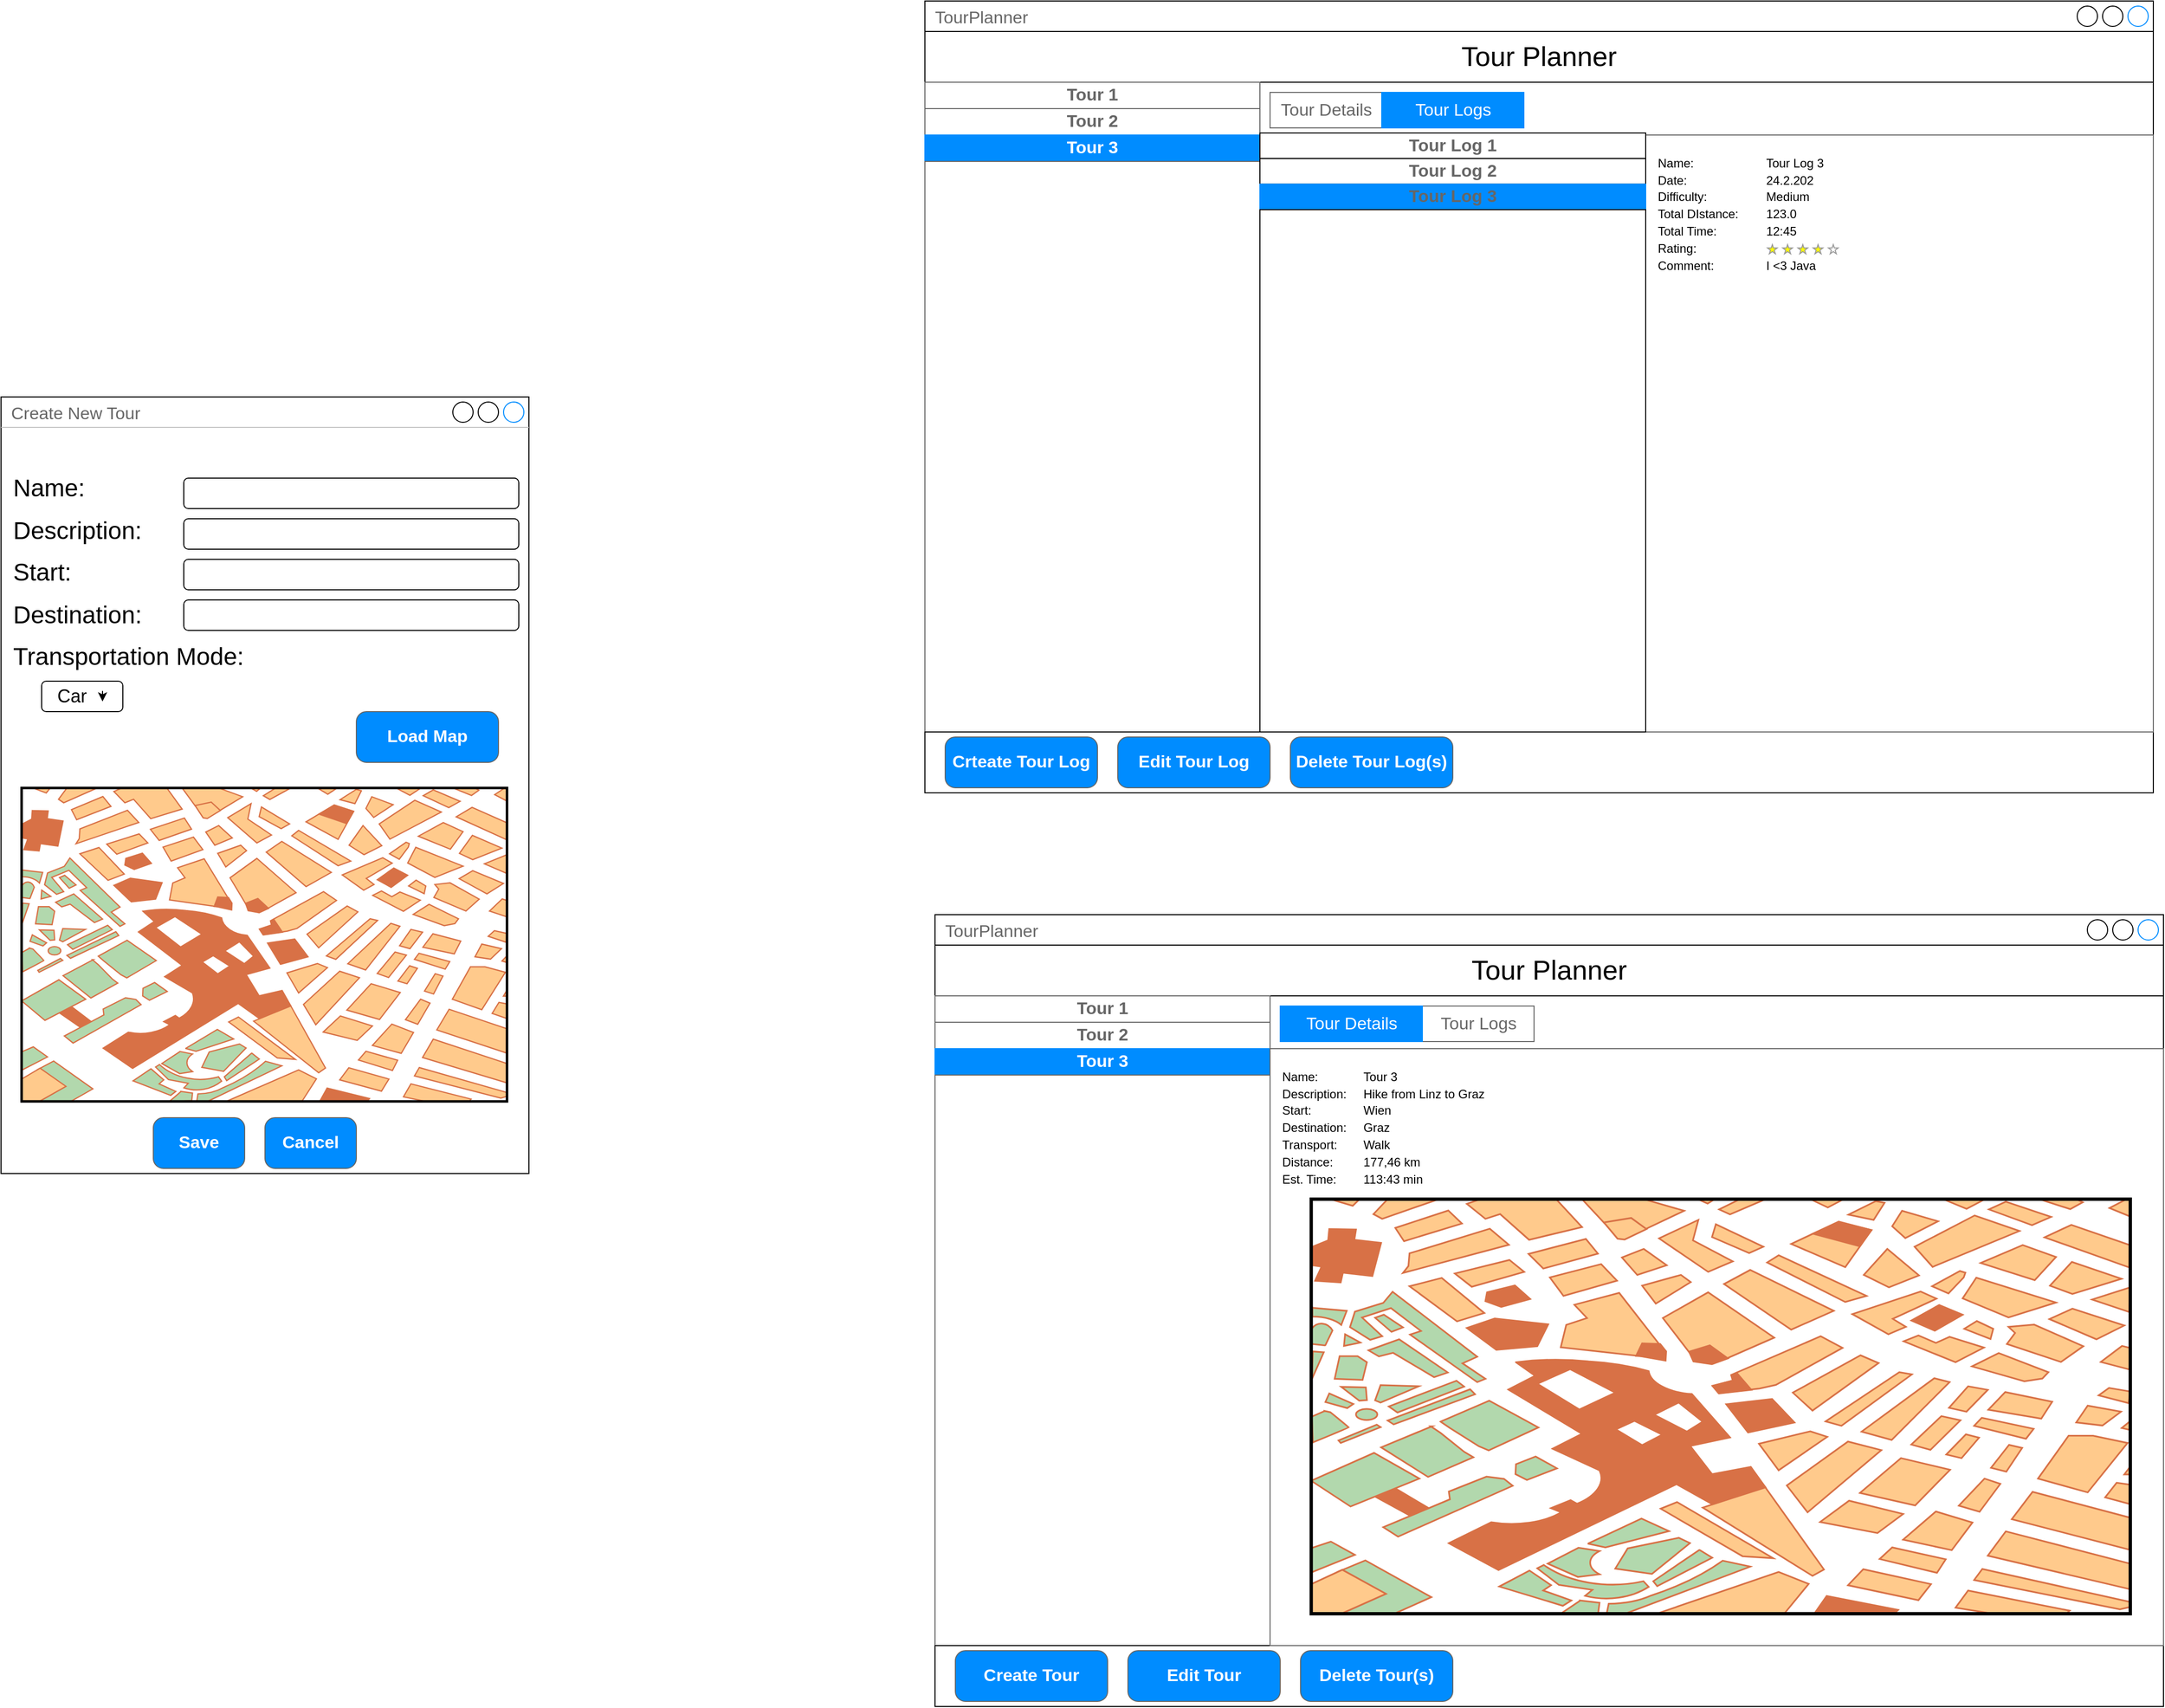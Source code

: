<mxfile version="26.0.16">
  <diagram name="Page-1" id="03018318-947c-dd8e-b7a3-06fadd420f32">
    <mxGraphModel dx="5234" dy="871" grid="1" gridSize="10" guides="1" tooltips="1" connect="1" arrows="1" fold="1" page="1" pageScale="1" pageWidth="1100" pageHeight="850" background="#ffffff" math="0" shadow="0">
      <root>
        <mxCell id="0" />
        <mxCell id="1" parent="0" />
        <mxCell id="rQqdEyX6MSEGRScpXds9-1" value="TourPlanner" style="strokeWidth=1;shadow=0;dashed=0;align=center;html=1;shape=mxgraph.mockup.containers.window;align=left;verticalAlign=top;spacingLeft=8;strokeColor2=#008cff;strokeColor3=#c4c4c4;fontColor=#666666;mainText=;fontSize=17;labelBackgroundColor=none;whiteSpace=wrap;" parent="1" vertex="1">
          <mxGeometry x="-2400" y="20" width="1210" height="780" as="geometry" />
        </mxCell>
        <mxCell id="rQqdEyX6MSEGRScpXds9-2" value="&lt;font style=&quot;font-size: 27px;&quot;&gt;Tour Planner&lt;/font&gt;" style="rounded=0;whiteSpace=wrap;html=1;" parent="1" vertex="1">
          <mxGeometry x="-2400" y="50" width="1210" height="50" as="geometry" />
        </mxCell>
        <mxCell id="rQqdEyX6MSEGRScpXds9-3" value="" style="swimlane;strokeColor=#666666;swimlaneFillColor=#FFFFFF;fillColor=#ffffff;fontColor=#008CFF;fontStyle=0;childLayout=stackLayout;horizontal=1;startSize=0;horizontalStack=0;resizeParent=1;resizeParentMax=0;resizeLast=0;collapsible=0;marginBottom=0;whiteSpace=wrap;html=1;fontSize=17;" parent="1" vertex="1">
          <mxGeometry x="-2400" y="100" width="330" height="640" as="geometry" />
        </mxCell>
        <mxCell id="rQqdEyX6MSEGRScpXds9-4" value="Tour 1" style="text;spacing=0;strokeColor=inherit;align=center;verticalAlign=middle;overflow=hidden;points=[[0,0.5],[1,0.5]];portConstraint=eastwest;rotatable=0;whiteSpace=wrap;html=1;fillColor=inherit;fontColor=#666666;fontStyle=1;fontSize=17;" parent="rQqdEyX6MSEGRScpXds9-3" vertex="1">
          <mxGeometry width="330" height="26" as="geometry" />
        </mxCell>
        <mxCell id="rQqdEyX6MSEGRScpXds9-5" value="Tour 2" style="text;spacing=0;strokeColor=inherit;align=center;verticalAlign=middle;overflow=hidden;points=[[0,0.5],[1,0.5]];portConstraint=eastwest;rotatable=0;whiteSpace=wrap;html=1;rSize=5;fillColor=inherit;fontStyle=1;fontColor=#666666;fontSize=17;" parent="rQqdEyX6MSEGRScpXds9-3" vertex="1">
          <mxGeometry y="26" width="330" height="26" as="geometry" />
        </mxCell>
        <mxCell id="rQqdEyX6MSEGRScpXds9-6" value="Tour 3" style="text;spacing=0;strokeColor=#008CFF;align=center;verticalAlign=middle;overflow=hidden;points=[[0,0.5],[1,0.5]];portConstraint=eastwest;rotatable=0;whiteSpace=wrap;html=1;rSize=5;fillColor=#008CFF;fontStyle=1;fontColor=#ffffff;fontSize=17;" parent="rQqdEyX6MSEGRScpXds9-3" vertex="1">
          <mxGeometry y="52" width="330" height="26" as="geometry" />
        </mxCell>
        <mxCell id="rQqdEyX6MSEGRScpXds9-7" value="" style="text;spacing=0;strokeColor=inherit;align=center;verticalAlign=middle;overflow=hidden;points=[[0,0.5],[1,0.5]];portConstraint=eastwest;rotatable=0;whiteSpace=wrap;html=1;fillColor=inherit;fontStyle=1;fontColor=#666666;fontSize=17;" parent="rQqdEyX6MSEGRScpXds9-3" vertex="1">
          <mxGeometry y="78" width="330" height="562" as="geometry" />
        </mxCell>
        <mxCell id="rQqdEyX6MSEGRScpXds9-9" value="" style="rounded=0;whiteSpace=wrap;html=1;" parent="1" vertex="1">
          <mxGeometry x="-2400" y="740" width="1210" height="60" as="geometry" />
        </mxCell>
        <mxCell id="rQqdEyX6MSEGRScpXds9-10" value="Crteate Tour Log" style="strokeWidth=1;shadow=0;dashed=0;align=center;html=1;shape=mxgraph.mockup.buttons.button;strokeColor=#666666;fontColor=#ffffff;mainText=;buttonStyle=round;fontSize=17;fontStyle=1;fillColor=#008cff;whiteSpace=wrap;" parent="1" vertex="1">
          <mxGeometry x="-2380" y="745" width="150" height="50" as="geometry" />
        </mxCell>
        <mxCell id="rQqdEyX6MSEGRScpXds9-11" value="Edit Tour Log" style="strokeWidth=1;shadow=0;dashed=0;align=center;html=1;shape=mxgraph.mockup.buttons.button;strokeColor=#666666;fontColor=#ffffff;mainText=;buttonStyle=round;fontSize=17;fontStyle=1;fillColor=#008cff;whiteSpace=wrap;" parent="1" vertex="1">
          <mxGeometry x="-2210" y="745" width="150" height="50" as="geometry" />
        </mxCell>
        <mxCell id="rQqdEyX6MSEGRScpXds9-12" value="Delete Tour Log(s)" style="strokeWidth=1;shadow=0;dashed=0;align=center;html=1;shape=mxgraph.mockup.buttons.button;strokeColor=#666666;fontColor=#ffffff;mainText=;buttonStyle=round;fontSize=17;fontStyle=1;fillColor=#008cff;whiteSpace=wrap;" parent="1" vertex="1">
          <mxGeometry x="-2040" y="745" width="160" height="50" as="geometry" />
        </mxCell>
        <mxCell id="rQqdEyX6MSEGRScpXds9-13" value="" style="strokeWidth=1;shadow=0;dashed=0;align=center;html=1;shape=mxgraph.mockup.containers.marginRect2;rectMarginTop=32;strokeColor=#666666;gradientColor=none;whiteSpace=wrap;" parent="1" vertex="1">
          <mxGeometry x="-2070" y="120" width="880" height="620" as="geometry" />
        </mxCell>
        <mxCell id="rQqdEyX6MSEGRScpXds9-14" value="Tour Details" style="strokeColor=inherit;fillColor=inherit;gradientColor=inherit;strokeWidth=1;shadow=0;dashed=0;align=center;html=1;shape=mxgraph.mockup.containers.rrect;rSize=0;fontSize=17;fontColor=#666666;gradientColor=none;" parent="rQqdEyX6MSEGRScpXds9-13" vertex="1">
          <mxGeometry width="110" height="35" relative="1" as="geometry">
            <mxPoint x="10" y="-10" as="offset" />
          </mxGeometry>
        </mxCell>
        <mxCell id="rQqdEyX6MSEGRScpXds9-15" value="Tour Logs" style="strokeWidth=1;shadow=0;dashed=0;align=center;html=1;shape=mxgraph.mockup.containers.rrect;rSize=0;fontSize=17;fontColor=#ffffff;strokeColor=#008cff;fillColor=#008cff;" parent="rQqdEyX6MSEGRScpXds9-13" vertex="1">
          <mxGeometry width="140" height="35" relative="1" as="geometry">
            <mxPoint x="120" y="-10" as="offset" />
          </mxGeometry>
        </mxCell>
        <mxCell id="rQqdEyX6MSEGRScpXds9-25" value="" style="swimlane;strokeColor=default;swimlaneFillColor=#FFFFFF;fillColor=#ffffff;fontColor=#008CFF;fontStyle=0;childLayout=stackLayout;horizontal=1;startSize=0;horizontalStack=0;resizeParent=1;resizeParentMax=0;resizeLast=0;collapsible=0;marginBottom=0;whiteSpace=wrap;html=1;fontSize=17;swimlaneLine=1;" parent="rQqdEyX6MSEGRScpXds9-13" vertex="1">
          <mxGeometry y="30" width="380" height="590.003" as="geometry" />
        </mxCell>
        <mxCell id="rQqdEyX6MSEGRScpXds9-26" value="Tour Log 1" style="text;spacing=0;strokeColor=inherit;align=center;verticalAlign=middle;overflow=hidden;points=[[0,0.5],[1,0.5]];portConstraint=eastwest;rotatable=0;whiteSpace=wrap;html=1;fillColor=inherit;fontColor=#666666;fontStyle=1;fontSize=17;" parent="rQqdEyX6MSEGRScpXds9-25" vertex="1">
          <mxGeometry width="380" height="25.188" as="geometry" />
        </mxCell>
        <mxCell id="rQqdEyX6MSEGRScpXds9-27" value="Tour Log 2" style="text;spacing=0;strokeColor=inherit;align=center;verticalAlign=middle;overflow=hidden;points=[[0,0.5],[1,0.5]];portConstraint=eastwest;rotatable=0;whiteSpace=wrap;html=1;rSize=5;fillColor=inherit;fontStyle=1;fontColor=#666666;fontSize=17;" parent="rQqdEyX6MSEGRScpXds9-25" vertex="1">
          <mxGeometry y="25.188" width="380" height="25.188" as="geometry" />
        </mxCell>
        <mxCell id="rQqdEyX6MSEGRScpXds9-28" value="&lt;span style=&quot;color: rgb(102, 102, 102);&quot;&gt;Tour Log 3&lt;/span&gt;" style="text;spacing=0;strokeColor=#008CFF;align=center;verticalAlign=middle;overflow=hidden;points=[[0,0.5],[1,0.5]];portConstraint=eastwest;rotatable=0;whiteSpace=wrap;html=1;rSize=5;fillColor=#008CFF;fontStyle=1;fontColor=#ffffff;fontSize=17;" parent="rQqdEyX6MSEGRScpXds9-25" vertex="1">
          <mxGeometry y="50.375" width="380" height="25.188" as="geometry" />
        </mxCell>
        <mxCell id="rQqdEyX6MSEGRScpXds9-29" value="" style="text;spacing=0;strokeColor=inherit;align=center;verticalAlign=middle;overflow=hidden;points=[[0,0.5],[1,0.5]];portConstraint=eastwest;rotatable=0;whiteSpace=wrap;html=1;fillColor=inherit;fontStyle=1;fontColor=#666666;fontSize=17;" parent="rQqdEyX6MSEGRScpXds9-25" vertex="1">
          <mxGeometry y="75.562" width="380" height="514.44" as="geometry" />
        </mxCell>
        <mxCell id="rQqdEyX6MSEGRScpXds9-32" value="&lt;div style=&quot;line-height: 140%;&quot;&gt;Name:&lt;span style=&quot;white-space: pre;&quot;&gt;&#x9;&lt;/span&gt;&lt;span style=&quot;white-space: pre;&quot;&gt;&#x9;&lt;/span&gt;&lt;span style=&quot;white-space: pre;&quot;&gt;&#x9;&lt;/span&gt;Tour Log 3&lt;br&gt;Date:&lt;span style=&quot;white-space: pre;&quot;&gt;&#x9;&lt;/span&gt;&amp;nbsp;&lt;span style=&quot;white-space: pre;&quot;&gt;&#x9;&lt;span style=&quot;white-space: pre;&quot;&gt;&#x9;&lt;/span&gt;&lt;/span&gt;24.2.202&lt;br&gt;Difficulty:&lt;span style=&quot;white-space: pre;&quot;&gt;&#x9;&lt;/span&gt;&lt;span style=&quot;white-space: pre;&quot;&gt;&lt;span style=&quot;white-space: pre;&quot;&gt;&#x9;&lt;span style=&quot;white-space: pre;&quot;&gt;&#x9;&lt;/span&gt;&lt;/span&gt;&lt;/span&gt;Medium&lt;br&gt;Total DIstance:&lt;span style=&quot;white-space: pre;&quot;&gt;&#x9;&lt;/span&gt;123.0&lt;br&gt;&lt;div&gt;Total Time: &lt;span style=&quot;white-space: pre;&quot;&gt;&#x9;&lt;/span&gt;&lt;span style=&quot;white-space: pre;&quot;&gt;&#x9;&lt;/span&gt;12:45&lt;br&gt;Rating:&lt;span style=&quot;white-space: pre;&quot;&gt;&#x9;&lt;/span&gt;&lt;span style=&quot;white-space: pre;&quot;&gt;&#x9;&lt;/span&gt;&lt;span style=&quot;white-space: pre;&quot;&gt;&#x9;&lt;/span&gt;&lt;br&gt;Comment:&lt;span style=&quot;white-space: pre;&quot;&gt;&#x9;&lt;/span&gt;&lt;span style=&quot;white-space: pre;&quot;&gt;&#x9;&lt;/span&gt;I &amp;lt;3 Java&lt;/div&gt;&lt;/div&gt;" style="text;html=1;align=left;verticalAlign=middle;whiteSpace=wrap;rounded=0;" parent="rQqdEyX6MSEGRScpXds9-13" vertex="1">
          <mxGeometry x="390" y="40" width="360" height="140" as="geometry" />
        </mxCell>
        <mxCell id="rQqdEyX6MSEGRScpXds9-56" value="" style="verticalLabelPosition=bottom;shadow=0;dashed=0;align=center;html=1;verticalAlign=top;strokeWidth=1;shape=mxgraph.mockup.misc.rating;strokeColor=#999999;fillColor=#ffff00;emptyFillColor=#ffffff;grade=4;ratingScale=5;ratingStyle=star;" parent="rQqdEyX6MSEGRScpXds9-13" vertex="1">
          <mxGeometry x="500" y="140" width="100" height="10" as="geometry" />
        </mxCell>
        <mxCell id="rQqdEyX6MSEGRScpXds9-35" value="TourPlanner" style="strokeWidth=1;shadow=0;dashed=0;align=center;html=1;shape=mxgraph.mockup.containers.window;align=left;verticalAlign=top;spacingLeft=8;strokeColor2=#008cff;strokeColor3=#c4c4c4;fontColor=#666666;mainText=;fontSize=17;labelBackgroundColor=none;whiteSpace=wrap;" parent="1" vertex="1">
          <mxGeometry x="-2390" y="920" width="1210" height="780" as="geometry" />
        </mxCell>
        <mxCell id="rQqdEyX6MSEGRScpXds9-36" value="&lt;font style=&quot;font-size: 27px;&quot;&gt;Tour Planner&lt;/font&gt;" style="rounded=0;whiteSpace=wrap;html=1;" parent="1" vertex="1">
          <mxGeometry x="-2390" y="950" width="1210" height="50" as="geometry" />
        </mxCell>
        <mxCell id="rQqdEyX6MSEGRScpXds9-37" value="" style="swimlane;strokeColor=#666666;swimlaneFillColor=#FFFFFF;fillColor=#ffffff;fontColor=#008CFF;fontStyle=0;childLayout=stackLayout;horizontal=1;startSize=0;horizontalStack=0;resizeParent=1;resizeParentMax=0;resizeLast=0;collapsible=0;marginBottom=0;whiteSpace=wrap;html=1;fontSize=17;" parent="1" vertex="1">
          <mxGeometry x="-2390" y="1000" width="330" height="640" as="geometry" />
        </mxCell>
        <mxCell id="rQqdEyX6MSEGRScpXds9-38" value="Tour 1" style="text;spacing=0;strokeColor=inherit;align=center;verticalAlign=middle;overflow=hidden;points=[[0,0.5],[1,0.5]];portConstraint=eastwest;rotatable=0;whiteSpace=wrap;html=1;fillColor=inherit;fontColor=#666666;fontStyle=1;fontSize=17;" parent="rQqdEyX6MSEGRScpXds9-37" vertex="1">
          <mxGeometry width="330" height="26" as="geometry" />
        </mxCell>
        <mxCell id="rQqdEyX6MSEGRScpXds9-39" value="Tour 2" style="text;spacing=0;strokeColor=inherit;align=center;verticalAlign=middle;overflow=hidden;points=[[0,0.5],[1,0.5]];portConstraint=eastwest;rotatable=0;whiteSpace=wrap;html=1;rSize=5;fillColor=inherit;fontStyle=1;fontColor=#666666;fontSize=17;" parent="rQqdEyX6MSEGRScpXds9-37" vertex="1">
          <mxGeometry y="26" width="330" height="26" as="geometry" />
        </mxCell>
        <mxCell id="rQqdEyX6MSEGRScpXds9-40" value="Tour 3" style="text;spacing=0;strokeColor=#008CFF;align=center;verticalAlign=middle;overflow=hidden;points=[[0,0.5],[1,0.5]];portConstraint=eastwest;rotatable=0;whiteSpace=wrap;html=1;rSize=5;fillColor=#008CFF;fontStyle=1;fontColor=#ffffff;fontSize=17;" parent="rQqdEyX6MSEGRScpXds9-37" vertex="1">
          <mxGeometry y="52" width="330" height="26" as="geometry" />
        </mxCell>
        <mxCell id="rQqdEyX6MSEGRScpXds9-41" value="" style="text;spacing=0;strokeColor=inherit;align=center;verticalAlign=middle;overflow=hidden;points=[[0,0.5],[1,0.5]];portConstraint=eastwest;rotatable=0;whiteSpace=wrap;html=1;fillColor=inherit;fontStyle=1;fontColor=#666666;fontSize=17;" parent="rQqdEyX6MSEGRScpXds9-37" vertex="1">
          <mxGeometry y="78" width="330" height="562" as="geometry" />
        </mxCell>
        <mxCell id="rQqdEyX6MSEGRScpXds9-42" value="" style="rounded=0;whiteSpace=wrap;html=1;" parent="1" vertex="1">
          <mxGeometry x="-2390" y="1640" width="1210" height="60" as="geometry" />
        </mxCell>
        <mxCell id="rQqdEyX6MSEGRScpXds9-43" value="Create Tour" style="strokeWidth=1;shadow=0;dashed=0;align=center;html=1;shape=mxgraph.mockup.buttons.button;strokeColor=#666666;fontColor=#ffffff;mainText=;buttonStyle=round;fontSize=17;fontStyle=1;fillColor=#008cff;whiteSpace=wrap;" parent="1" vertex="1">
          <mxGeometry x="-2370" y="1645" width="150" height="50" as="geometry" />
        </mxCell>
        <mxCell id="rQqdEyX6MSEGRScpXds9-44" value="Edit Tour" style="strokeWidth=1;shadow=0;dashed=0;align=center;html=1;shape=mxgraph.mockup.buttons.button;strokeColor=#666666;fontColor=#ffffff;mainText=;buttonStyle=round;fontSize=17;fontStyle=1;fillColor=#008cff;whiteSpace=wrap;" parent="1" vertex="1">
          <mxGeometry x="-2200" y="1645" width="150" height="50" as="geometry" />
        </mxCell>
        <mxCell id="rQqdEyX6MSEGRScpXds9-45" value="Delete Tour(s)" style="strokeWidth=1;shadow=0;dashed=0;align=center;html=1;shape=mxgraph.mockup.buttons.button;strokeColor=#666666;fontColor=#ffffff;mainText=;buttonStyle=round;fontSize=17;fontStyle=1;fillColor=#008cff;whiteSpace=wrap;" parent="1" vertex="1">
          <mxGeometry x="-2030" y="1645" width="150" height="50" as="geometry" />
        </mxCell>
        <mxCell id="rQqdEyX6MSEGRScpXds9-46" value="" style="strokeWidth=1;shadow=0;dashed=0;align=center;html=1;shape=mxgraph.mockup.containers.marginRect2;rectMarginTop=32;strokeColor=#666666;gradientColor=none;whiteSpace=wrap;" parent="1" vertex="1">
          <mxGeometry x="-2060" y="1020" width="880" height="620" as="geometry" />
        </mxCell>
        <mxCell id="rQqdEyX6MSEGRScpXds9-47" value="Tour Logs" style="strokeColor=inherit;fillColor=inherit;gradientColor=inherit;strokeWidth=1;shadow=0;dashed=0;align=center;html=1;shape=mxgraph.mockup.containers.rrect;rSize=0;fontSize=17;fontColor=#666666;gradientColor=none;" parent="rQqdEyX6MSEGRScpXds9-46" vertex="1">
          <mxGeometry width="110" height="35" relative="1" as="geometry">
            <mxPoint x="150" y="-10" as="offset" />
          </mxGeometry>
        </mxCell>
        <mxCell id="rQqdEyX6MSEGRScpXds9-48" value="Tour Details" style="strokeWidth=1;shadow=0;dashed=0;align=center;html=1;shape=mxgraph.mockup.containers.rrect;rSize=0;fontSize=17;fontColor=#ffffff;strokeColor=#008cff;fillColor=#008cff;" parent="rQqdEyX6MSEGRScpXds9-46" vertex="1">
          <mxGeometry width="140" height="35" relative="1" as="geometry">
            <mxPoint x="10" y="-10" as="offset" />
          </mxGeometry>
        </mxCell>
        <mxCell id="rQqdEyX6MSEGRScpXds9-54" value="&lt;div style=&quot;line-height: 140%;&quot;&gt;Name:&lt;span style=&quot;white-space: pre;&quot;&gt;&#x9;&lt;/span&gt;&lt;span style=&quot;white-space: pre;&quot;&gt;&#x9;&lt;/span&gt;Tour 3&lt;br&gt;Description:&lt;span style=&quot;white-space: pre;&quot;&gt;&#x9;&lt;/span&gt;Hike from Linz to Graz&lt;br&gt;Start:&lt;span style=&quot;white-space: pre;&quot;&gt;&#x9;&lt;/span&gt;&lt;span style=&quot;white-space: pre;&quot;&gt;&#x9;&lt;/span&gt;Wien&lt;br&gt;Destination:&lt;span style=&quot;white-space: pre;&quot;&gt;&#x9;&lt;/span&gt;Graz&lt;br&gt;&lt;div&gt;Transport:&lt;span style=&quot;white-space: pre;&quot;&gt;&#x9;&lt;/span&gt;Walk&lt;/div&gt;&lt;div&gt;Distance:&lt;span style=&quot;white-space: pre;&quot;&gt;&#x9;&lt;/span&gt;&lt;span style=&quot;white-space: pre;&quot;&gt;&#x9;&lt;/span&gt;177,46 km&lt;br&gt;&lt;/div&gt;&lt;div&gt;Est. Time:&lt;span style=&quot;white-space: pre;&quot;&gt;&#x9;&lt;/span&gt;113:43 min&lt;/div&gt;&lt;/div&gt;" style="text;html=1;align=left;verticalAlign=middle;whiteSpace=wrap;rounded=0;" parent="rQqdEyX6MSEGRScpXds9-46" vertex="1">
          <mxGeometry x="10" y="40" width="360" height="140" as="geometry" />
        </mxCell>
        <mxCell id="rQqdEyX6MSEGRScpXds9-55" value="" style="verticalLabelPosition=bottom;shadow=0;dashed=0;align=center;html=1;verticalAlign=top;strokeWidth=1;shape=mxgraph.mockup.misc.map;" parent="rQqdEyX6MSEGRScpXds9-46" vertex="1">
          <mxGeometry x="40" y="180" width="810" height="410" as="geometry" />
        </mxCell>
        <mxCell id="uMO6Oeg_Lob2RVV7B8px-1" value="Create New Tour" style="strokeWidth=1;shadow=0;dashed=0;align=center;html=1;shape=mxgraph.mockup.containers.window;align=left;verticalAlign=top;spacingLeft=8;strokeColor2=#008cff;strokeColor3=#c4c4c4;fontColor=#666666;mainText=;fontSize=17;labelBackgroundColor=none;whiteSpace=wrap;" vertex="1" parent="1">
          <mxGeometry x="-3310" y="410" width="520" height="765" as="geometry" />
        </mxCell>
        <mxCell id="uMO6Oeg_Lob2RVV7B8px-2" value="Load Map" style="strokeWidth=1;shadow=0;dashed=0;align=center;html=1;shape=mxgraph.mockup.buttons.button;strokeColor=#666666;fontColor=#ffffff;mainText=;buttonStyle=round;fontSize=17;fontStyle=1;fillColor=#008cff;whiteSpace=wrap;" vertex="1" parent="1">
          <mxGeometry x="-2960" y="720" width="140" height="50" as="geometry" />
        </mxCell>
        <mxCell id="uMO6Oeg_Lob2RVV7B8px-3" value="" style="verticalLabelPosition=bottom;shadow=0;dashed=0;align=center;html=1;verticalAlign=top;strokeWidth=1;shape=mxgraph.mockup.misc.map;" vertex="1" parent="1">
          <mxGeometry x="-3290" y="795" width="480" height="310" as="geometry" />
        </mxCell>
        <mxCell id="uMO6Oeg_Lob2RVV7B8px-4" value="Cancel" style="strokeWidth=1;shadow=0;dashed=0;align=center;html=1;shape=mxgraph.mockup.buttons.button;strokeColor=#666666;fontColor=#ffffff;mainText=;buttonStyle=round;fontSize=17;fontStyle=1;fillColor=#008cff;whiteSpace=wrap;" vertex="1" parent="1">
          <mxGeometry x="-3050" y="1120" width="90" height="50" as="geometry" />
        </mxCell>
        <mxCell id="uMO6Oeg_Lob2RVV7B8px-5" value="Save" style="strokeWidth=1;shadow=0;dashed=0;align=center;html=1;shape=mxgraph.mockup.buttons.button;strokeColor=#666666;fontColor=#ffffff;mainText=;buttonStyle=round;fontSize=17;fontStyle=1;fillColor=#008cff;whiteSpace=wrap;" vertex="1" parent="1">
          <mxGeometry x="-3160" y="1120" width="90" height="50" as="geometry" />
        </mxCell>
        <mxCell id="uMO6Oeg_Lob2RVV7B8px-6" value="&lt;div style=&quot;line-height: 140%;&quot;&gt;&lt;font style=&quot;font-size: 24px;&quot;&gt;Name:&lt;/font&gt;&lt;/div&gt;&lt;div style=&quot;line-height: 140%;&quot;&gt;&lt;font style=&quot;font-size: 24px;&quot;&gt;&lt;br&gt;Description:&lt;span style=&quot;white-space: pre;&quot;&gt;&#x9;&lt;/span&gt;&amp;nbsp;&lt;span style=&quot;white-space: pre;&quot;&gt;&#x9;&lt;span style=&quot;white-space: pre;&quot;&gt;&#x9;&lt;/span&gt;&lt;/span&gt;&lt;br&gt;&lt;br&gt;&lt;/font&gt;&lt;/div&gt;&lt;div style=&quot;line-height: 140%;&quot;&gt;&lt;font style=&quot;font-size: 24px;&quot;&gt;Start:&lt;br&gt;&lt;br&gt;&lt;/font&gt;&lt;/div&gt;&lt;div style=&quot;line-height: 140%;&quot;&gt;&lt;font style=&quot;font-size: 24px;&quot;&gt;Destination:&lt;/font&gt;&lt;/div&gt;&lt;div style=&quot;line-height: 140%;&quot;&gt;&lt;font style=&quot;font-size: 24px;&quot;&gt;&lt;br&gt;&lt;/font&gt;&lt;/div&gt;&lt;div style=&quot;line-height: 140%;&quot;&gt;&lt;font style=&quot;font-size: 24px;&quot;&gt;Transportation Mode:&lt;/font&gt;&lt;/div&gt;" style="text;html=1;align=left;verticalAlign=middle;whiteSpace=wrap;rounded=0;" vertex="1" parent="1">
          <mxGeometry x="-3300" y="460" width="280" height="250" as="geometry" />
        </mxCell>
        <mxCell id="uMO6Oeg_Lob2RVV7B8px-7" value="" style="rounded=1;whiteSpace=wrap;html=1;" vertex="1" parent="1">
          <mxGeometry x="-3130" y="490" width="330" height="30" as="geometry" />
        </mxCell>
        <mxCell id="uMO6Oeg_Lob2RVV7B8px-8" value="" style="rounded=1;whiteSpace=wrap;html=1;" vertex="1" parent="1">
          <mxGeometry x="-3130" y="530" width="330" height="30" as="geometry" />
        </mxCell>
        <mxCell id="uMO6Oeg_Lob2RVV7B8px-9" value="" style="rounded=1;whiteSpace=wrap;html=1;" vertex="1" parent="1">
          <mxGeometry x="-3130" y="570" width="330" height="30" as="geometry" />
        </mxCell>
        <mxCell id="uMO6Oeg_Lob2RVV7B8px-10" value="" style="rounded=1;whiteSpace=wrap;html=1;" vertex="1" parent="1">
          <mxGeometry x="-3130" y="610" width="330" height="30" as="geometry" />
        </mxCell>
        <mxCell id="uMO6Oeg_Lob2RVV7B8px-12" value="" style="rounded=1;whiteSpace=wrap;html=1;" vertex="1" parent="1">
          <mxGeometry x="-3270" y="690" width="80" height="30" as="geometry" />
        </mxCell>
        <mxCell id="uMO6Oeg_Lob2RVV7B8px-13" value="" style="endArrow=classic;html=1;rounded=0;" edge="1" parent="1">
          <mxGeometry width="50" height="50" relative="1" as="geometry">
            <mxPoint x="-3210" y="699.58" as="sourcePoint" />
            <mxPoint x="-3210" y="710" as="targetPoint" />
          </mxGeometry>
        </mxCell>
        <mxCell id="uMO6Oeg_Lob2RVV7B8px-14" value="&lt;font style=&quot;font-size: 18px;&quot;&gt;Car&lt;/font&gt;" style="text;html=1;align=center;verticalAlign=middle;whiteSpace=wrap;rounded=0;" vertex="1" parent="1">
          <mxGeometry x="-3270" y="690" width="60" height="30" as="geometry" />
        </mxCell>
      </root>
    </mxGraphModel>
  </diagram>
</mxfile>
